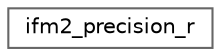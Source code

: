 digraph "Graphical Class Hierarchy"
{
 // LATEX_PDF_SIZE
  bgcolor="transparent";
  edge [fontname=Helvetica,fontsize=10,labelfontname=Helvetica,labelfontsize=10];
  node [fontname=Helvetica,fontsize=10,shape=box,height=0.2,width=0.4];
  rankdir="LR";
  Node0 [id="Node000000",label="ifm2_precision_r",height=0.2,width=0.4,color="grey40", fillcolor="white", style="filled",URL="$structifm2__precision__r.html",tooltip=" "];
}
